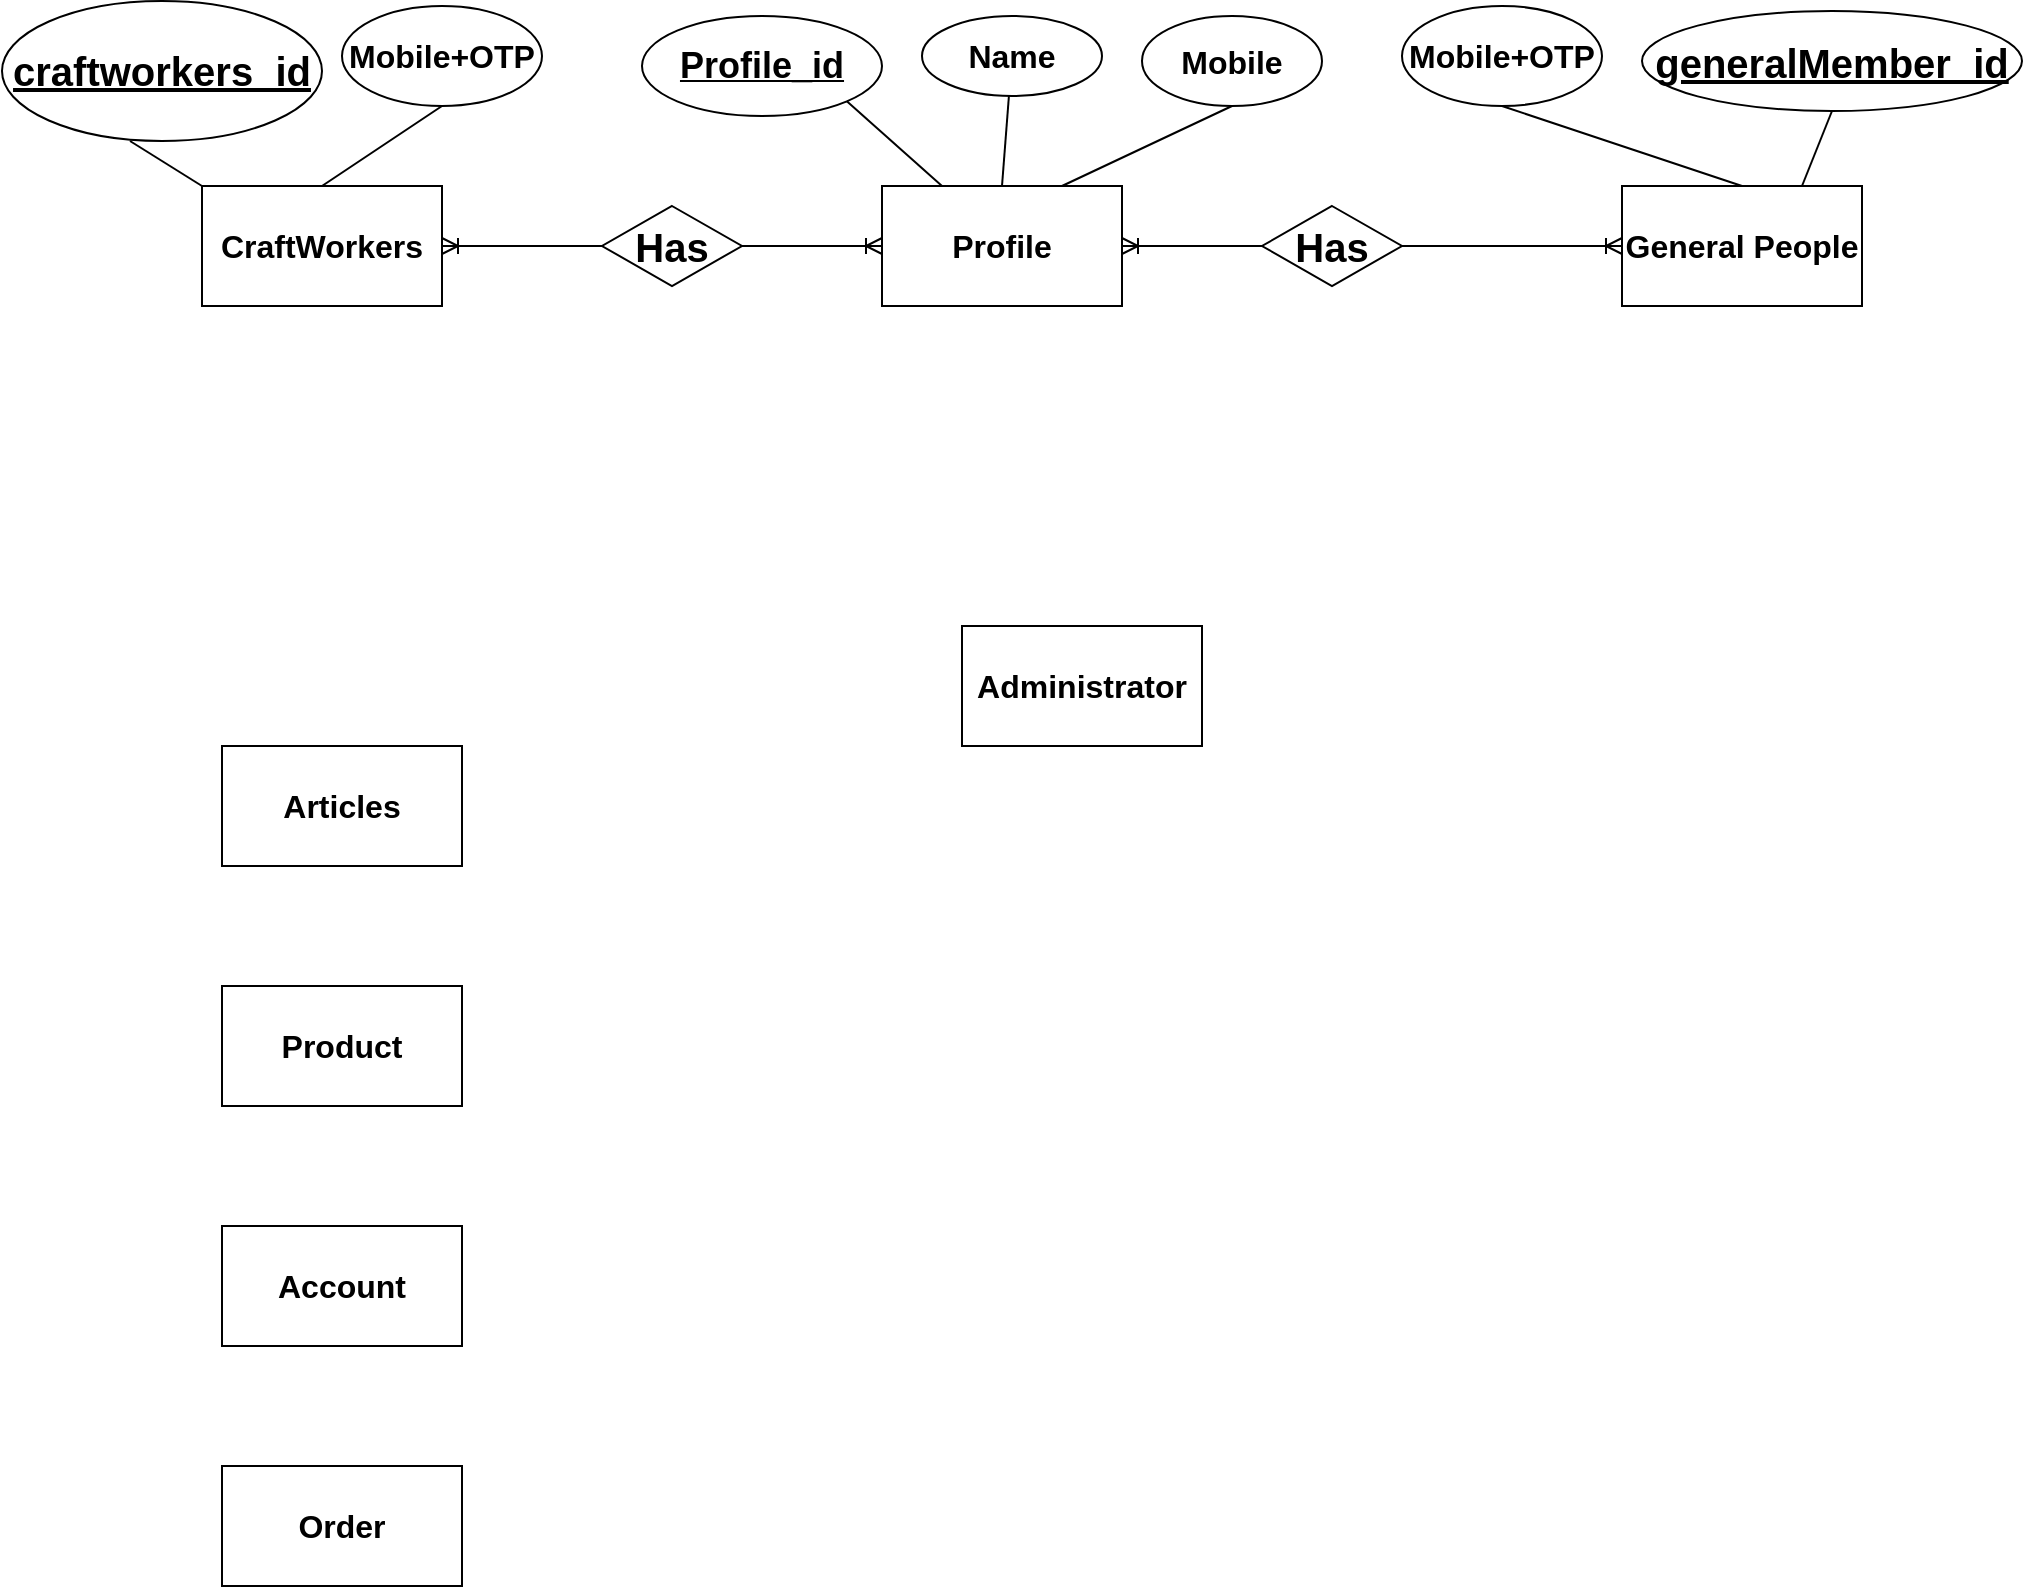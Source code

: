 <mxfile version="17.4.5" type="github">
  <diagram id="XiBJQZjM-zaAcR11aCcq" name="Page-1">
    <mxGraphModel dx="1298" dy="865" grid="1" gridSize="10" guides="1" tooltips="1" connect="1" arrows="1" fold="1" page="1" pageScale="1" pageWidth="1100" pageHeight="850" math="0" shadow="0">
      <root>
        <mxCell id="0" />
        <mxCell id="1" parent="0" />
        <mxCell id="1zGQ5D4SVl0kbezDFKv9-1" value="&lt;b&gt;&lt;font style=&quot;font-size: 16px&quot;&gt;CraftWorkers&lt;/font&gt;&lt;/b&gt;" style="rounded=0;whiteSpace=wrap;html=1;" parent="1" vertex="1">
          <mxGeometry x="120" y="100" width="120" height="60" as="geometry" />
        </mxCell>
        <mxCell id="1zGQ5D4SVl0kbezDFKv9-2" value="&lt;font style=&quot;font-size: 16px&quot;&gt;&lt;b&gt;&lt;font style=&quot;font-size: 16px&quot;&gt;Profile&lt;/font&gt;&lt;/b&gt;&lt;/font&gt;" style="rounded=0;whiteSpace=wrap;html=1;fontSize=16;" parent="1" vertex="1">
          <mxGeometry x="460" y="100" width="120" height="60" as="geometry" />
        </mxCell>
        <mxCell id="1zGQ5D4SVl0kbezDFKv9-3" value="&lt;b&gt;General People&lt;/b&gt;" style="rounded=0;whiteSpace=wrap;html=1;fontSize=16;" parent="1" vertex="1">
          <mxGeometry x="830" y="100" width="120" height="60" as="geometry" />
        </mxCell>
        <mxCell id="1zGQ5D4SVl0kbezDFKv9-4" value="&lt;b&gt;Articles&lt;/b&gt;" style="rounded=0;whiteSpace=wrap;html=1;fontSize=16;" parent="1" vertex="1">
          <mxGeometry x="130" y="380" width="120" height="60" as="geometry" />
        </mxCell>
        <mxCell id="1zGQ5D4SVl0kbezDFKv9-5" value="&lt;b&gt;Product&lt;/b&gt;" style="rounded=0;whiteSpace=wrap;html=1;fontSize=16;" parent="1" vertex="1">
          <mxGeometry x="130" y="500" width="120" height="60" as="geometry" />
        </mxCell>
        <mxCell id="1zGQ5D4SVl0kbezDFKv9-6" value="&lt;b&gt;Account&lt;/b&gt;" style="rounded=0;whiteSpace=wrap;html=1;fontSize=16;" parent="1" vertex="1">
          <mxGeometry x="130" y="620" width="120" height="60" as="geometry" />
        </mxCell>
        <mxCell id="1zGQ5D4SVl0kbezDFKv9-7" value="&lt;b&gt;Order&lt;/b&gt;" style="rounded=0;whiteSpace=wrap;html=1;fontSize=16;" parent="1" vertex="1">
          <mxGeometry x="130" y="740" width="120" height="60" as="geometry" />
        </mxCell>
        <mxCell id="9IpEyqhvjyuEZdurMeZ2-1" value="&lt;b&gt;Administrator&lt;/b&gt;" style="rounded=0;whiteSpace=wrap;html=1;fontSize=16;" vertex="1" parent="1">
          <mxGeometry x="500" y="320" width="120" height="60" as="geometry" />
        </mxCell>
        <mxCell id="9IpEyqhvjyuEZdurMeZ2-2" value="&lt;b&gt;Name&lt;/b&gt;" style="ellipse;whiteSpace=wrap;html=1;fontSize=16;" vertex="1" parent="1">
          <mxGeometry x="480" y="15" width="90" height="40" as="geometry" />
        </mxCell>
        <mxCell id="9IpEyqhvjyuEZdurMeZ2-3" value="&lt;b&gt;Mobile&lt;/b&gt;" style="ellipse;whiteSpace=wrap;html=1;fontSize=16;" vertex="1" parent="1">
          <mxGeometry x="590" y="15" width="90" height="45" as="geometry" />
        </mxCell>
        <mxCell id="9IpEyqhvjyuEZdurMeZ2-4" value="&lt;font style=&quot;font-size: 18px&quot;&gt;&lt;u&gt;&lt;b&gt;Profile_id&lt;/b&gt;&lt;/u&gt;&lt;/font&gt;" style="ellipse;whiteSpace=wrap;html=1;fontSize=16;" vertex="1" parent="1">
          <mxGeometry x="340" y="15" width="120" height="50" as="geometry" />
        </mxCell>
        <mxCell id="9IpEyqhvjyuEZdurMeZ2-5" value="" style="endArrow=none;html=1;rounded=0;fontSize=18;exitX=0.25;exitY=0;exitDx=0;exitDy=0;entryX=1;entryY=1;entryDx=0;entryDy=0;" edge="1" parent="1" source="1zGQ5D4SVl0kbezDFKv9-2" target="9IpEyqhvjyuEZdurMeZ2-4">
          <mxGeometry width="50" height="50" relative="1" as="geometry">
            <mxPoint x="490" y="350" as="sourcePoint" />
            <mxPoint x="540" y="300" as="targetPoint" />
          </mxGeometry>
        </mxCell>
        <mxCell id="9IpEyqhvjyuEZdurMeZ2-6" value="" style="endArrow=none;html=1;rounded=0;fontSize=18;exitX=0.5;exitY=0;exitDx=0;exitDy=0;" edge="1" parent="1" source="1zGQ5D4SVl0kbezDFKv9-2" target="9IpEyqhvjyuEZdurMeZ2-2">
          <mxGeometry width="50" height="50" relative="1" as="geometry">
            <mxPoint x="490" y="350" as="sourcePoint" />
            <mxPoint x="540" y="300" as="targetPoint" />
          </mxGeometry>
        </mxCell>
        <mxCell id="9IpEyqhvjyuEZdurMeZ2-7" value="" style="endArrow=none;html=1;rounded=0;fontSize=18;entryX=0.5;entryY=1;entryDx=0;entryDy=0;exitX=0.75;exitY=0;exitDx=0;exitDy=0;" edge="1" parent="1" source="1zGQ5D4SVl0kbezDFKv9-2" target="9IpEyqhvjyuEZdurMeZ2-3">
          <mxGeometry width="50" height="50" relative="1" as="geometry">
            <mxPoint x="490" y="350" as="sourcePoint" />
            <mxPoint x="540" y="300" as="targetPoint" />
          </mxGeometry>
        </mxCell>
        <mxCell id="9IpEyqhvjyuEZdurMeZ2-8" value="&lt;font style=&quot;font-size: 20px&quot;&gt;&lt;u&gt;&lt;b&gt;craftworkers_id&lt;/b&gt;&lt;/u&gt;&lt;/font&gt;" style="ellipse;whiteSpace=wrap;html=1;fontSize=18;" vertex="1" parent="1">
          <mxGeometry x="20" y="7.5" width="160" height="70" as="geometry" />
        </mxCell>
        <mxCell id="9IpEyqhvjyuEZdurMeZ2-9" value="&lt;b&gt;Mobile+OTP&lt;/b&gt;" style="ellipse;whiteSpace=wrap;html=1;fontSize=16;" vertex="1" parent="1">
          <mxGeometry x="190" y="10" width="100" height="50" as="geometry" />
        </mxCell>
        <mxCell id="9IpEyqhvjyuEZdurMeZ2-11" value="" style="endArrow=none;html=1;rounded=0;fontSize=19;exitX=0.4;exitY=1;exitDx=0;exitDy=0;exitPerimeter=0;entryX=0;entryY=0;entryDx=0;entryDy=0;" edge="1" parent="1" source="9IpEyqhvjyuEZdurMeZ2-8" target="1zGQ5D4SVl0kbezDFKv9-1">
          <mxGeometry width="50" height="50" relative="1" as="geometry">
            <mxPoint x="250" y="180" as="sourcePoint" />
            <mxPoint x="300" y="130" as="targetPoint" />
          </mxGeometry>
        </mxCell>
        <mxCell id="9IpEyqhvjyuEZdurMeZ2-12" value="" style="endArrow=none;html=1;rounded=0;fontSize=19;entryX=0.5;entryY=1;entryDx=0;entryDy=0;exitX=0.5;exitY=0;exitDx=0;exitDy=0;" edge="1" parent="1" source="1zGQ5D4SVl0kbezDFKv9-1" target="9IpEyqhvjyuEZdurMeZ2-9">
          <mxGeometry width="50" height="50" relative="1" as="geometry">
            <mxPoint x="250" y="180" as="sourcePoint" />
            <mxPoint x="300" y="130" as="targetPoint" />
          </mxGeometry>
        </mxCell>
        <mxCell id="9IpEyqhvjyuEZdurMeZ2-13" value="&lt;u&gt;&lt;b&gt;generalMember_id&lt;/b&gt;&lt;/u&gt;" style="ellipse;whiteSpace=wrap;html=1;fontSize=20;" vertex="1" parent="1">
          <mxGeometry x="840" y="12.5" width="190" height="50" as="geometry" />
        </mxCell>
        <mxCell id="9IpEyqhvjyuEZdurMeZ2-14" value="" style="endArrow=none;html=1;rounded=0;fontSize=20;entryX=0.75;entryY=0;entryDx=0;entryDy=0;exitX=0.5;exitY=1;exitDx=0;exitDy=0;" edge="1" parent="1" source="9IpEyqhvjyuEZdurMeZ2-13" target="1zGQ5D4SVl0kbezDFKv9-3">
          <mxGeometry width="50" height="50" relative="1" as="geometry">
            <mxPoint x="150" y="200" as="sourcePoint" />
            <mxPoint x="200" y="150" as="targetPoint" />
          </mxGeometry>
        </mxCell>
        <mxCell id="9IpEyqhvjyuEZdurMeZ2-15" value="&lt;b&gt;Mobile+OTP&lt;/b&gt;" style="ellipse;whiteSpace=wrap;html=1;fontSize=16;" vertex="1" parent="1">
          <mxGeometry x="720" y="10" width="100" height="50" as="geometry" />
        </mxCell>
        <mxCell id="9IpEyqhvjyuEZdurMeZ2-16" value="" style="endArrow=none;html=1;rounded=0;fontSize=20;exitX=0.5;exitY=1;exitDx=0;exitDy=0;entryX=0.5;entryY=0;entryDx=0;entryDy=0;" edge="1" parent="1" source="9IpEyqhvjyuEZdurMeZ2-15" target="1zGQ5D4SVl0kbezDFKv9-3">
          <mxGeometry width="50" height="50" relative="1" as="geometry">
            <mxPoint x="150" y="200" as="sourcePoint" />
            <mxPoint x="200" y="150" as="targetPoint" />
          </mxGeometry>
        </mxCell>
        <mxCell id="9IpEyqhvjyuEZdurMeZ2-19" value="" style="edgeStyle=entityRelationEdgeStyle;fontSize=12;html=1;endArrow=ERoneToMany;startArrow=none;rounded=0;exitX=1;exitY=0.5;exitDx=0;exitDy=0;entryX=0;entryY=0.5;entryDx=0;entryDy=0;" edge="1" parent="1" source="9IpEyqhvjyuEZdurMeZ2-17" target="1zGQ5D4SVl0kbezDFKv9-2">
          <mxGeometry width="100" height="100" relative="1" as="geometry">
            <mxPoint x="290" y="160" as="sourcePoint" />
            <mxPoint x="350" y="160" as="targetPoint" />
          </mxGeometry>
        </mxCell>
        <mxCell id="9IpEyqhvjyuEZdurMeZ2-17" value="&lt;b&gt;Has&lt;/b&gt;" style="rhombus;whiteSpace=wrap;html=1;fontSize=20;" vertex="1" parent="1">
          <mxGeometry x="320" y="110" width="70" height="40" as="geometry" />
        </mxCell>
        <mxCell id="9IpEyqhvjyuEZdurMeZ2-20" value="" style="edgeStyle=entityRelationEdgeStyle;fontSize=12;html=1;endArrow=none;startArrow=ERoneToMany;rounded=0;exitX=1;exitY=0.5;exitDx=0;exitDy=0;entryX=0;entryY=0.5;entryDx=0;entryDy=0;" edge="1" parent="1" source="1zGQ5D4SVl0kbezDFKv9-1" target="9IpEyqhvjyuEZdurMeZ2-17">
          <mxGeometry width="100" height="100" relative="1" as="geometry">
            <mxPoint x="240" y="130" as="sourcePoint" />
            <mxPoint x="390" y="130" as="targetPoint" />
          </mxGeometry>
        </mxCell>
        <mxCell id="9IpEyqhvjyuEZdurMeZ2-21" value="" style="edgeStyle=entityRelationEdgeStyle;fontSize=12;html=1;endArrow=ERoneToMany;startArrow=none;rounded=0;exitX=1;exitY=0.5;exitDx=0;exitDy=0;entryX=0;entryY=0.5;entryDx=0;entryDy=0;" edge="1" parent="1" source="9IpEyqhvjyuEZdurMeZ2-18" target="1zGQ5D4SVl0kbezDFKv9-3">
          <mxGeometry width="100" height="100" relative="1" as="geometry">
            <mxPoint x="440" y="160" as="sourcePoint" />
            <mxPoint x="540" y="60" as="targetPoint" />
          </mxGeometry>
        </mxCell>
        <mxCell id="9IpEyqhvjyuEZdurMeZ2-18" value="&lt;b&gt;Has&lt;/b&gt;" style="rhombus;whiteSpace=wrap;html=1;fontSize=20;" vertex="1" parent="1">
          <mxGeometry x="650" y="110" width="70" height="40" as="geometry" />
        </mxCell>
        <mxCell id="9IpEyqhvjyuEZdurMeZ2-22" value="" style="edgeStyle=entityRelationEdgeStyle;fontSize=12;html=1;endArrow=none;startArrow=ERoneToMany;rounded=0;exitX=1;exitY=0.5;exitDx=0;exitDy=0;entryX=0;entryY=0.5;entryDx=0;entryDy=0;" edge="1" parent="1" source="1zGQ5D4SVl0kbezDFKv9-2" target="9IpEyqhvjyuEZdurMeZ2-18">
          <mxGeometry width="100" height="100" relative="1" as="geometry">
            <mxPoint x="510" y="130" as="sourcePoint" />
            <mxPoint x="660" y="130" as="targetPoint" />
          </mxGeometry>
        </mxCell>
      </root>
    </mxGraphModel>
  </diagram>
</mxfile>
